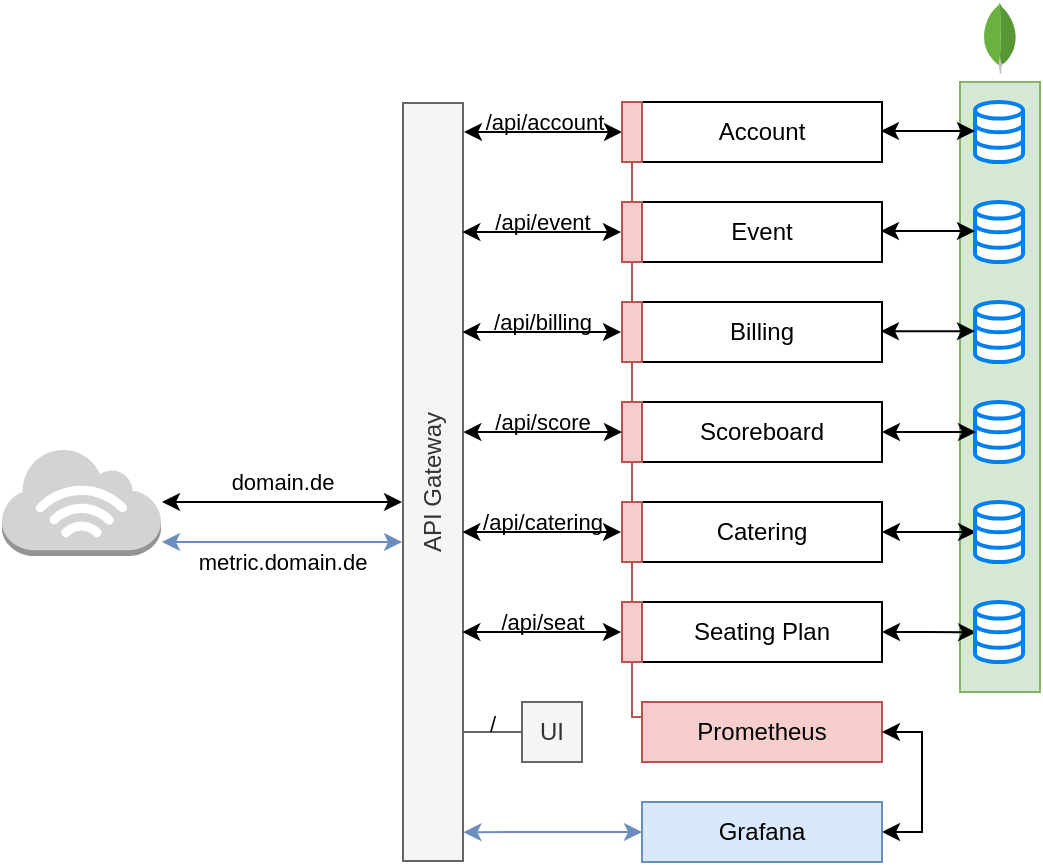 <mxfile version="11.1.4" type="device"><diagram id="ahwhheVQSawRfPFHV_TZ" name="REST Overview"><mxGraphModel dx="914" dy="669" grid="1" gridSize="10" guides="1" tooltips="1" connect="1" arrows="1" fold="1" page="1" pageScale="1" pageWidth="1100" pageHeight="850" math="0" shadow="0"><root><mxCell id="0"/><mxCell id="1" parent="0"/><mxCell id="PvLwDulC8Ef1s7FmVEuD-19" value="" style="rounded=0;whiteSpace=wrap;html=1;fillColor=#d5e8d4;strokeColor=#82b366;" vertex="1" parent="1"><mxGeometry x="709" y="230" width="40" height="305" as="geometry"/></mxCell><mxCell id="PvLwDulC8Ef1s7FmVEuD-52" value="metric.domain.de" style="edgeStyle=orthogonalEdgeStyle;rounded=0;orthogonalLoop=1;jettySize=auto;html=1;startArrow=classic;startFill=1;endArrow=classic;endFill=1;fillColor=#dae8fc;strokeColor=#6c8ebf;" edge="1" parent="1"><mxGeometry y="-10" relative="1" as="geometry"><mxPoint x="430" y="460" as="targetPoint"/><mxPoint x="310" y="460" as="sourcePoint"/><Array as="points"/><mxPoint as="offset"/></mxGeometry></mxCell><mxCell id="PvLwDulC8Ef1s7FmVEuD-2" value="" style="outlineConnect=0;dashed=0;verticalLabelPosition=bottom;verticalAlign=top;align=center;html=1;shape=mxgraph.aws3.internet_3;fillColor=#D2D3D3;gradientColor=none;" vertex="1" parent="1"><mxGeometry x="230" y="413" width="79.5" height="54" as="geometry"/></mxCell><mxCell id="PvLwDulC8Ef1s7FmVEuD-3" value="" style="shape=image;html=1;verticalAlign=top;verticalLabelPosition=bottom;labelBackgroundColor=#ffffff;imageAspect=0;aspect=fixed;image=https://cdn4.iconfinder.com/data/icons/logos-brands-5/24/nginx-128.png" vertex="1" parent="1"><mxGeometry x="430.5" y="193" width="30" height="30" as="geometry"/></mxCell><mxCell id="PvLwDulC8Ef1s7FmVEuD-4" value="API Gateway" style="rounded=0;whiteSpace=wrap;html=1;rotation=-90;fillColor=#f5f5f5;strokeColor=#666666;fontColor=#333333;" vertex="1" parent="1"><mxGeometry x="256" y="415" width="379" height="30" as="geometry"/></mxCell><mxCell id="PvLwDulC8Ef1s7FmVEuD-5" value="Account" style="rounded=0;whiteSpace=wrap;html=1;" vertex="1" parent="1"><mxGeometry x="550" y="240" width="120" height="30" as="geometry"/></mxCell><mxCell id="PvLwDulC8Ef1s7FmVEuD-7" value="" style="dashed=0;outlineConnect=0;html=1;align=center;labelPosition=center;verticalLabelPosition=bottom;verticalAlign=top;shape=mxgraph.weblogos.mongodb;aspect=fixed;" vertex="1" parent="1"><mxGeometry x="720.5" y="190" width="17" height="36" as="geometry"/></mxCell><mxCell id="PvLwDulC8Ef1s7FmVEuD-8" value="Event" style="rounded=0;whiteSpace=wrap;html=1;" vertex="1" parent="1"><mxGeometry x="550" y="290" width="120" height="30" as="geometry"/></mxCell><mxCell id="PvLwDulC8Ef1s7FmVEuD-9" value="" style="html=1;verticalLabelPosition=bottom;align=center;labelBackgroundColor=#ffffff;verticalAlign=top;strokeWidth=2;strokeColor=#0080F0;fillColor=#ffffff;shadow=0;dashed=0;shape=mxgraph.ios7.icons.data;" vertex="1" parent="1"><mxGeometry x="716.5" y="240" width="24" height="30" as="geometry"/></mxCell><mxCell id="PvLwDulC8Ef1s7FmVEuD-10" value="" style="html=1;verticalLabelPosition=bottom;align=center;labelBackgroundColor=#ffffff;verticalAlign=top;strokeWidth=2;strokeColor=#0080F0;fillColor=#ffffff;shadow=0;dashed=0;shape=mxgraph.ios7.icons.data;" vertex="1" parent="1"><mxGeometry x="716.5" y="290" width="24" height="30" as="geometry"/></mxCell><mxCell id="PvLwDulC8Ef1s7FmVEuD-11" value="Billing" style="rounded=0;whiteSpace=wrap;html=1;" vertex="1" parent="1"><mxGeometry x="550" y="340" width="120" height="30" as="geometry"/></mxCell><mxCell id="PvLwDulC8Ef1s7FmVEuD-12" value="Scoreboard" style="rounded=0;whiteSpace=wrap;html=1;" vertex="1" parent="1"><mxGeometry x="550" y="390" width="120" height="30" as="geometry"/></mxCell><mxCell id="PvLwDulC8Ef1s7FmVEuD-34" style="edgeStyle=orthogonalEdgeStyle;rounded=0;orthogonalLoop=1;jettySize=auto;html=1;exitX=1;exitY=0.5;exitDx=0;exitDy=0;entryX=0.022;entryY=0.502;entryDx=0;entryDy=0;entryPerimeter=0;startArrow=classic;startFill=1;endArrow=classic;endFill=1;" edge="1" parent="1" source="PvLwDulC8Ef1s7FmVEuD-13" target="PvLwDulC8Ef1s7FmVEuD-17"><mxGeometry relative="1" as="geometry"/></mxCell><mxCell id="PvLwDulC8Ef1s7FmVEuD-13" value="Catering" style="rounded=0;whiteSpace=wrap;html=1;" vertex="1" parent="1"><mxGeometry x="550" y="440" width="120" height="30" as="geometry"/></mxCell><mxCell id="PvLwDulC8Ef1s7FmVEuD-33" style="edgeStyle=orthogonalEdgeStyle;rounded=0;orthogonalLoop=1;jettySize=auto;html=1;exitX=1;exitY=0.5;exitDx=0;exitDy=0;entryX=0.022;entryY=0.505;entryDx=0;entryDy=0;entryPerimeter=0;endArrow=classic;endFill=1;startArrow=classic;startFill=1;" edge="1" parent="1" source="PvLwDulC8Ef1s7FmVEuD-14" target="PvLwDulC8Ef1s7FmVEuD-18"><mxGeometry relative="1" as="geometry"/></mxCell><mxCell id="PvLwDulC8Ef1s7FmVEuD-14" value="Seating Plan" style="rounded=0;whiteSpace=wrap;html=1;" vertex="1" parent="1"><mxGeometry x="550" y="490" width="120" height="30" as="geometry"/></mxCell><mxCell id="PvLwDulC8Ef1s7FmVEuD-15" value="" style="html=1;verticalLabelPosition=bottom;align=center;labelBackgroundColor=#ffffff;verticalAlign=top;strokeWidth=2;strokeColor=#0080F0;fillColor=#ffffff;shadow=0;dashed=0;shape=mxgraph.ios7.icons.data;" vertex="1" parent="1"><mxGeometry x="716.5" y="340" width="24" height="30" as="geometry"/></mxCell><mxCell id="PvLwDulC8Ef1s7FmVEuD-16" value="" style="html=1;verticalLabelPosition=bottom;align=center;labelBackgroundColor=#ffffff;verticalAlign=top;strokeWidth=2;strokeColor=#0080F0;fillColor=#ffffff;shadow=0;dashed=0;shape=mxgraph.ios7.icons.data;" vertex="1" parent="1"><mxGeometry x="716.5" y="390" width="24" height="30" as="geometry"/></mxCell><mxCell id="PvLwDulC8Ef1s7FmVEuD-17" value="" style="html=1;verticalLabelPosition=bottom;align=center;labelBackgroundColor=#ffffff;verticalAlign=top;strokeWidth=2;strokeColor=#0080F0;fillColor=#ffffff;shadow=0;dashed=0;shape=mxgraph.ios7.icons.data;" vertex="1" parent="1"><mxGeometry x="716.5" y="440" width="24" height="30" as="geometry"/></mxCell><mxCell id="PvLwDulC8Ef1s7FmVEuD-18" value="" style="html=1;verticalLabelPosition=bottom;align=center;labelBackgroundColor=#ffffff;verticalAlign=top;strokeWidth=2;strokeColor=#0080F0;fillColor=#ffffff;shadow=0;dashed=0;shape=mxgraph.ios7.icons.data;" vertex="1" parent="1"><mxGeometry x="716.5" y="490" width="24" height="30" as="geometry"/></mxCell><mxCell id="PvLwDulC8Ef1s7FmVEuD-20" value="Prometheus" style="rounded=0;whiteSpace=wrap;html=1;fillColor=#f8cecc;strokeColor=#b85450;" vertex="1" parent="1"><mxGeometry x="550" y="540" width="120" height="30" as="geometry"/></mxCell><mxCell id="PvLwDulC8Ef1s7FmVEuD-32" style="edgeStyle=orthogonalEdgeStyle;rounded=0;orthogonalLoop=1;jettySize=auto;html=1;exitX=0.5;exitY=1;exitDx=0;exitDy=0;entryX=0;entryY=0.25;entryDx=0;entryDy=0;endArrow=none;endFill=0;fillColor=#f8cecc;strokeColor=#b85450;" edge="1" parent="1" source="PvLwDulC8Ef1s7FmVEuD-21" target="PvLwDulC8Ef1s7FmVEuD-20"><mxGeometry relative="1" as="geometry"><Array as="points"><mxPoint x="545" y="547"/></Array></mxGeometry></mxCell><mxCell id="PvLwDulC8Ef1s7FmVEuD-21" value="" style="rounded=0;whiteSpace=wrap;html=1;fillColor=#f8cecc;strokeColor=#b85450;" vertex="1" parent="1"><mxGeometry x="540" y="490" width="10" height="30" as="geometry"/></mxCell><mxCell id="PvLwDulC8Ef1s7FmVEuD-31" style="edgeStyle=orthogonalEdgeStyle;rounded=0;orthogonalLoop=1;jettySize=auto;html=1;exitX=0.5;exitY=1;exitDx=0;exitDy=0;entryX=0.5;entryY=0;entryDx=0;entryDy=0;endArrow=none;endFill=0;fillColor=#f8cecc;strokeColor=#b85450;" edge="1" parent="1" source="PvLwDulC8Ef1s7FmVEuD-22" target="PvLwDulC8Ef1s7FmVEuD-21"><mxGeometry relative="1" as="geometry"/></mxCell><mxCell id="PvLwDulC8Ef1s7FmVEuD-22" value="" style="rounded=0;whiteSpace=wrap;html=1;fillColor=#f8cecc;strokeColor=#b85450;" vertex="1" parent="1"><mxGeometry x="540" y="440" width="10" height="30" as="geometry"/></mxCell><mxCell id="PvLwDulC8Ef1s7FmVEuD-30" style="edgeStyle=orthogonalEdgeStyle;rounded=0;orthogonalLoop=1;jettySize=auto;html=1;exitX=0.5;exitY=1;exitDx=0;exitDy=0;entryX=0.5;entryY=0;entryDx=0;entryDy=0;endArrow=none;endFill=0;fillColor=#f8cecc;strokeColor=#b85450;" edge="1" parent="1" source="PvLwDulC8Ef1s7FmVEuD-23" target="PvLwDulC8Ef1s7FmVEuD-22"><mxGeometry relative="1" as="geometry"/></mxCell><mxCell id="PvLwDulC8Ef1s7FmVEuD-23" value="" style="rounded=0;whiteSpace=wrap;html=1;fillColor=#f8cecc;strokeColor=#b85450;" vertex="1" parent="1"><mxGeometry x="540" y="390" width="10" height="30" as="geometry"/></mxCell><mxCell id="PvLwDulC8Ef1s7FmVEuD-29" style="edgeStyle=orthogonalEdgeStyle;rounded=0;orthogonalLoop=1;jettySize=auto;html=1;exitX=0.5;exitY=1;exitDx=0;exitDy=0;entryX=0.5;entryY=0;entryDx=0;entryDy=0;endArrow=none;endFill=0;fillColor=#f8cecc;strokeColor=#b85450;" edge="1" parent="1" source="PvLwDulC8Ef1s7FmVEuD-24" target="PvLwDulC8Ef1s7FmVEuD-23"><mxGeometry relative="1" as="geometry"/></mxCell><mxCell id="PvLwDulC8Ef1s7FmVEuD-24" value="" style="rounded=0;whiteSpace=wrap;html=1;fillColor=#f8cecc;strokeColor=#b85450;" vertex="1" parent="1"><mxGeometry x="540" y="340" width="10" height="30" as="geometry"/></mxCell><mxCell id="PvLwDulC8Ef1s7FmVEuD-28" style="edgeStyle=orthogonalEdgeStyle;rounded=0;orthogonalLoop=1;jettySize=auto;html=1;exitX=0.5;exitY=1;exitDx=0;exitDy=0;entryX=0.5;entryY=0;entryDx=0;entryDy=0;endArrow=none;endFill=0;fillColor=#f8cecc;strokeColor=#b85450;" edge="1" parent="1" source="PvLwDulC8Ef1s7FmVEuD-25" target="PvLwDulC8Ef1s7FmVEuD-24"><mxGeometry relative="1" as="geometry"/></mxCell><mxCell id="PvLwDulC8Ef1s7FmVEuD-25" value="" style="rounded=0;whiteSpace=wrap;html=1;fillColor=#f8cecc;strokeColor=#b85450;" vertex="1" parent="1"><mxGeometry x="540" y="290" width="10" height="30" as="geometry"/></mxCell><mxCell id="PvLwDulC8Ef1s7FmVEuD-27" style="edgeStyle=orthogonalEdgeStyle;rounded=0;orthogonalLoop=1;jettySize=auto;html=1;exitX=0.5;exitY=1;exitDx=0;exitDy=0;entryX=0.5;entryY=0;entryDx=0;entryDy=0;fillColor=#f8cecc;strokeColor=#b85450;endArrow=none;endFill=0;" edge="1" parent="1" source="PvLwDulC8Ef1s7FmVEuD-26" target="PvLwDulC8Ef1s7FmVEuD-25"><mxGeometry relative="1" as="geometry"/></mxCell><mxCell id="PvLwDulC8Ef1s7FmVEuD-39" value="/api/account" style="edgeStyle=orthogonalEdgeStyle;rounded=0;orthogonalLoop=1;jettySize=auto;html=1;exitX=0;exitY=0.5;exitDx=0;exitDy=0;startArrow=classic;startFill=1;endArrow=classic;endFill=1;labelBackgroundColor=none;" edge="1" parent="1" source="PvLwDulC8Ef1s7FmVEuD-26"><mxGeometry x="0.002" y="-5" relative="1" as="geometry"><mxPoint x="461" y="255" as="targetPoint"/><mxPoint as="offset"/></mxGeometry></mxCell><mxCell id="PvLwDulC8Ef1s7FmVEuD-26" value="" style="rounded=0;whiteSpace=wrap;html=1;fillColor=#f8cecc;strokeColor=#b85450;" vertex="1" parent="1"><mxGeometry x="540" y="240" width="10" height="30" as="geometry"/></mxCell><mxCell id="PvLwDulC8Ef1s7FmVEuD-35" style="edgeStyle=orthogonalEdgeStyle;rounded=0;orthogonalLoop=1;jettySize=auto;html=1;exitX=1;exitY=0.5;exitDx=0;exitDy=0;entryX=0.022;entryY=0.502;entryDx=0;entryDy=0;entryPerimeter=0;startArrow=classic;startFill=1;endArrow=classic;endFill=1;" edge="1" parent="1"><mxGeometry relative="1" as="geometry"><mxPoint x="669.971" y="405" as="sourcePoint"/><mxPoint x="716.961" y="405" as="targetPoint"/></mxGeometry></mxCell><mxCell id="PvLwDulC8Ef1s7FmVEuD-36" style="edgeStyle=orthogonalEdgeStyle;rounded=0;orthogonalLoop=1;jettySize=auto;html=1;exitX=1;exitY=0.5;exitDx=0;exitDy=0;entryX=0.022;entryY=0.502;entryDx=0;entryDy=0;entryPerimeter=0;startArrow=classic;startFill=1;endArrow=classic;endFill=1;" edge="1" parent="1"><mxGeometry relative="1" as="geometry"><mxPoint x="669.471" y="304.5" as="sourcePoint"/><mxPoint x="716.461" y="304.5" as="targetPoint"/></mxGeometry></mxCell><mxCell id="PvLwDulC8Ef1s7FmVEuD-37" style="edgeStyle=orthogonalEdgeStyle;rounded=0;orthogonalLoop=1;jettySize=auto;html=1;exitX=1;exitY=0.5;exitDx=0;exitDy=0;entryX=0.022;entryY=0.505;entryDx=0;entryDy=0;entryPerimeter=0;endArrow=classic;endFill=1;startArrow=classic;startFill=1;" edge="1" parent="1"><mxGeometry relative="1" as="geometry"><mxPoint x="669.471" y="354.597" as="sourcePoint"/><mxPoint x="716.461" y="354.597" as="targetPoint"/></mxGeometry></mxCell><mxCell id="PvLwDulC8Ef1s7FmVEuD-38" style="edgeStyle=orthogonalEdgeStyle;rounded=0;orthogonalLoop=1;jettySize=auto;html=1;exitX=1;exitY=0.5;exitDx=0;exitDy=0;entryX=0.022;entryY=0.502;entryDx=0;entryDy=0;entryPerimeter=0;startArrow=classic;startFill=1;endArrow=classic;endFill=1;" edge="1" parent="1"><mxGeometry relative="1" as="geometry"><mxPoint x="669.471" y="254.5" as="sourcePoint"/><mxPoint x="716.461" y="254.5" as="targetPoint"/></mxGeometry></mxCell><mxCell id="PvLwDulC8Ef1s7FmVEuD-41" value="/api/event" style="edgeStyle=orthogonalEdgeStyle;rounded=0;orthogonalLoop=1;jettySize=auto;html=1;exitX=0;exitY=0.5;exitDx=0;exitDy=0;entryX=0.957;entryY=1.02;entryDx=0;entryDy=0;entryPerimeter=0;startArrow=classic;startFill=1;endArrow=classic;endFill=1;labelBackgroundColor=none;" edge="1" parent="1"><mxGeometry x="-0.004" y="-5" relative="1" as="geometry"><mxPoint x="539.5" y="305.032" as="sourcePoint"/><mxPoint x="460.145" y="305.032" as="targetPoint"/><mxPoint as="offset"/></mxGeometry></mxCell><mxCell id="PvLwDulC8Ef1s7FmVEuD-42" value="/api/billing" style="edgeStyle=orthogonalEdgeStyle;rounded=0;orthogonalLoop=1;jettySize=auto;html=1;exitX=0;exitY=0.5;exitDx=0;exitDy=0;entryX=0.957;entryY=1.02;entryDx=0;entryDy=0;entryPerimeter=0;startArrow=classic;startFill=1;endArrow=classic;endFill=1;labelBackgroundColor=none;" edge="1" parent="1"><mxGeometry x="-0.004" y="-5" relative="1" as="geometry"><mxPoint x="539.5" y="355.032" as="sourcePoint"/><mxPoint x="460.145" y="355.032" as="targetPoint"/><mxPoint as="offset"/></mxGeometry></mxCell><mxCell id="PvLwDulC8Ef1s7FmVEuD-43" value="/api/score" style="edgeStyle=orthogonalEdgeStyle;rounded=0;orthogonalLoop=1;jettySize=auto;html=1;exitX=0;exitY=0.5;exitDx=0;exitDy=0;entryX=0.957;entryY=1.02;entryDx=0;entryDy=0;entryPerimeter=0;startArrow=classic;startFill=1;endArrow=classic;endFill=1;labelBackgroundColor=none;" edge="1" parent="1"><mxGeometry x="0.008" y="-5" relative="1" as="geometry"><mxPoint x="540" y="405.032" as="sourcePoint"/><mxPoint x="460.645" y="405.032" as="targetPoint"/><mxPoint as="offset"/></mxGeometry></mxCell><mxCell id="PvLwDulC8Ef1s7FmVEuD-44" value="/api/catering" style="edgeStyle=orthogonalEdgeStyle;rounded=0;orthogonalLoop=1;jettySize=auto;html=1;exitX=0;exitY=0.5;exitDx=0;exitDy=0;entryX=0.957;entryY=1.02;entryDx=0;entryDy=0;entryPerimeter=0;startArrow=classic;startFill=1;endArrow=classic;endFill=1;labelBackgroundColor=none;" edge="1" parent="1"><mxGeometry x="-0.004" y="-5" relative="1" as="geometry"><mxPoint x="539.5" y="455.032" as="sourcePoint"/><mxPoint x="460.145" y="455.032" as="targetPoint"/><mxPoint as="offset"/></mxGeometry></mxCell><mxCell id="PvLwDulC8Ef1s7FmVEuD-45" value="/api/seat" style="edgeStyle=orthogonalEdgeStyle;rounded=0;orthogonalLoop=1;jettySize=auto;html=1;exitX=0;exitY=0.5;exitDx=0;exitDy=0;entryX=0.957;entryY=1.02;entryDx=0;entryDy=0;entryPerimeter=0;startArrow=classic;startFill=1;endArrow=classic;endFill=1;labelBackgroundColor=none;" edge="1" parent="1"><mxGeometry x="-0.004" y="-5" relative="1" as="geometry"><mxPoint x="539.5" y="505.032" as="sourcePoint"/><mxPoint x="460.145" y="505.032" as="targetPoint"/><mxPoint as="offset"/></mxGeometry></mxCell><mxCell id="PvLwDulC8Ef1s7FmVEuD-49" style="edgeStyle=orthogonalEdgeStyle;rounded=0;orthogonalLoop=1;jettySize=auto;html=1;exitX=1;exitY=0.5;exitDx=0;exitDy=0;entryX=1;entryY=0.5;entryDx=0;entryDy=0;startArrow=classic;startFill=1;endArrow=classic;endFill=1;" edge="1" parent="1" source="PvLwDulC8Ef1s7FmVEuD-46" target="PvLwDulC8Ef1s7FmVEuD-20"><mxGeometry relative="1" as="geometry"/></mxCell><mxCell id="PvLwDulC8Ef1s7FmVEuD-51" style="edgeStyle=orthogonalEdgeStyle;rounded=0;orthogonalLoop=1;jettySize=auto;html=1;exitX=0;exitY=0.5;exitDx=0;exitDy=0;startArrow=classic;startFill=1;endArrow=classic;endFill=1;fillColor=#dae8fc;strokeColor=#6c8ebf;entryX=0.038;entryY=1.008;entryDx=0;entryDy=0;entryPerimeter=0;" edge="1" parent="1" source="PvLwDulC8Ef1s7FmVEuD-46" target="PvLwDulC8Ef1s7FmVEuD-4"><mxGeometry relative="1" as="geometry"><mxPoint x="470" y="605" as="targetPoint"/></mxGeometry></mxCell><mxCell id="PvLwDulC8Ef1s7FmVEuD-46" value="Grafana" style="rounded=0;whiteSpace=wrap;html=1;fillColor=#dae8fc;strokeColor=#6c8ebf;" vertex="1" parent="1"><mxGeometry x="550" y="590" width="120" height="30" as="geometry"/></mxCell><mxCell id="PvLwDulC8Ef1s7FmVEuD-50" value="/" style="edgeStyle=orthogonalEdgeStyle;rounded=0;orthogonalLoop=1;jettySize=auto;html=1;exitX=0;exitY=0.5;exitDx=0;exitDy=0;entryX=0.17;entryY=0.998;entryDx=0;entryDy=0;entryPerimeter=0;startArrow=none;startFill=0;endArrow=none;endFill=0;labelBackgroundColor=none;fillColor=#f5f5f5;strokeColor=#666666;" edge="1" parent="1" source="PvLwDulC8Ef1s7FmVEuD-47" target="PvLwDulC8Ef1s7FmVEuD-4"><mxGeometry x="0.015" y="-4" relative="1" as="geometry"><mxPoint as="offset"/></mxGeometry></mxCell><mxCell id="PvLwDulC8Ef1s7FmVEuD-47" value="UI" style="rounded=0;whiteSpace=wrap;html=1;fillColor=#f5f5f5;strokeColor=#666666;fontColor=#333333;" vertex="1" parent="1"><mxGeometry x="490" y="540" width="30" height="30" as="geometry"/></mxCell><mxCell id="PvLwDulC8Ef1s7FmVEuD-55" value="domain.de" style="edgeStyle=orthogonalEdgeStyle;rounded=0;orthogonalLoop=1;jettySize=auto;html=1;startArrow=classic;startFill=1;endArrow=classic;endFill=1;" edge="1" parent="1"><mxGeometry y="10" relative="1" as="geometry"><mxPoint x="430" y="440" as="targetPoint"/><mxPoint x="310" y="440" as="sourcePoint"/><Array as="points"/><mxPoint as="offset"/></mxGeometry></mxCell></root></mxGraphModel></diagram><diagram id="3rdO7EL_ILyxttuSU-Z3" name="Events"><mxGraphModel dx="631" dy="462" grid="1" gridSize="10" guides="1" tooltips="1" connect="1" arrows="1" fold="1" page="1" pageScale="1" pageWidth="1100" pageHeight="850" math="0" shadow="0"><root><mxCell id="gNisQbcG53nmimlFs4O6-0"/><mxCell id="gNisQbcG53nmimlFs4O6-1" parent="gNisQbcG53nmimlFs4O6-0"/><mxCell id="0pt711qVgEQrC_VOYS2B-1" style="edgeStyle=none;rounded=0;orthogonalLoop=1;jettySize=auto;html=1;exitX=0.582;exitY=1.021;exitDx=0;exitDy=0;entryX=0.659;entryY=0.007;entryDx=0;entryDy=0;labelBackgroundColor=none;startArrow=none;startFill=0;endArrow=classic;endFill=1;strokeWidth=2;fillColor=#dae8fc;strokeColor=#6c8ebf;entryPerimeter=0;exitPerimeter=0;" edge="1" parent="gNisQbcG53nmimlFs4O6-1" source="0pt711qVgEQrC_VOYS2B-2" target="0pt711qVgEQrC_VOYS2B-22"><mxGeometry relative="1" as="geometry"/></mxCell><mxCell id="0pt711qVgEQrC_VOYS2B-2" value="Account" style="rounded=0;whiteSpace=wrap;html=1;" vertex="1" parent="gNisQbcG53nmimlFs4O6-1"><mxGeometry x="550" y="170" width="120" height="30" as="geometry"/></mxCell><mxCell id="0pt711qVgEQrC_VOYS2B-3" style="rounded=0;orthogonalLoop=1;jettySize=auto;html=1;exitX=1;exitY=0.75;exitDx=0;exitDy=0;entryX=0;entryY=0.5;entryDx=0;entryDy=0;labelBackgroundColor=none;startArrow=none;startFill=0;endArrow=classic;endFill=1;strokeWidth=2;fillColor=#d5e8d4;strokeColor=#82b366;" edge="1" parent="gNisQbcG53nmimlFs4O6-1" source="0pt711qVgEQrC_VOYS2B-8" target="0pt711qVgEQrC_VOYS2B-23"><mxGeometry relative="1" as="geometry"/></mxCell><mxCell id="0pt711qVgEQrC_VOYS2B-4" style="edgeStyle=none;rounded=0;orthogonalLoop=1;jettySize=auto;html=1;exitX=1;exitY=0.25;exitDx=0;exitDy=0;entryX=0;entryY=0;entryDx=0;entryDy=0;labelBackgroundColor=none;startArrow=none;startFill=0;endArrow=classic;endFill=1;strokeWidth=2;fillColor=#dae8fc;strokeColor=#6c8ebf;" edge="1" parent="gNisQbcG53nmimlFs4O6-1" source="0pt711qVgEQrC_VOYS2B-8" target="0pt711qVgEQrC_VOYS2B-23"><mxGeometry relative="1" as="geometry"/></mxCell><mxCell id="0pt711qVgEQrC_VOYS2B-5" style="rounded=0;orthogonalLoop=1;jettySize=auto;html=1;exitX=0.5;exitY=1;exitDx=0;exitDy=0;entryX=0.5;entryY=0;entryDx=0;entryDy=0;labelBackgroundColor=none;startArrow=none;startFill=0;endArrow=classic;endFill=1;strokeWidth=2;fillColor=#dae8fc;strokeColor=#6c8ebf;" edge="1" parent="gNisQbcG53nmimlFs4O6-1" source="0pt711qVgEQrC_VOYS2B-8" target="0pt711qVgEQrC_VOYS2B-24"><mxGeometry relative="1" as="geometry"/></mxCell><mxCell id="0pt711qVgEQrC_VOYS2B-6" style="rounded=0;orthogonalLoop=1;jettySize=auto;html=1;exitX=0.41;exitY=1.007;exitDx=0;exitDy=0;entryX=0;entryY=0;entryDx=0;entryDy=0;labelBackgroundColor=none;startArrow=none;startFill=0;endArrow=classic;endFill=1;strokeWidth=2;fillColor=#d5e8d4;strokeColor=#82b366;exitPerimeter=0;" edge="1" parent="gNisQbcG53nmimlFs4O6-1" source="0pt711qVgEQrC_VOYS2B-8" target="0pt711qVgEQrC_VOYS2B-24"><mxGeometry relative="1" as="geometry"/></mxCell><mxCell id="0pt711qVgEQrC_VOYS2B-8" value="Event" style="rounded=0;whiteSpace=wrap;html=1;" vertex="1" parent="gNisQbcG53nmimlFs4O6-1"><mxGeometry x="240" y="240" width="120" height="30" as="geometry"/></mxCell><mxCell id="aB98aATB7-hHQL1qjRK8-19" style="rounded=0;orthogonalLoop=1;jettySize=auto;html=1;exitX=0.419;exitY=0.011;exitDx=0;exitDy=0;entryX=0.345;entryY=0.953;entryDx=0;entryDy=0;entryPerimeter=0;labelBackgroundColor=none;startArrow=none;startFill=0;endArrow=classic;endFill=1;strokeWidth=2;fontColor=#000000;exitPerimeter=0;fillColor=#dae8fc;strokeColor=#6c8ebf;" edge="1" parent="gNisQbcG53nmimlFs4O6-1" source="0pt711qVgEQrC_VOYS2B-11" target="0pt711qVgEQrC_VOYS2B-24"><mxGeometry relative="1" as="geometry"/></mxCell><mxCell id="0pt711qVgEQrC_VOYS2B-11" value="Billing" style="rounded=0;whiteSpace=wrap;html=1;" vertex="1" parent="gNisQbcG53nmimlFs4O6-1"><mxGeometry x="340" y="445" width="120" height="30" as="geometry"/></mxCell><mxCell id="0pt711qVgEQrC_VOYS2B-12" style="edgeStyle=none;rounded=0;orthogonalLoop=1;jettySize=auto;html=1;entryX=0.5;entryY=1;entryDx=0;entryDy=0;labelBackgroundColor=none;startArrow=none;startFill=0;endArrow=classic;endFill=1;strokeWidth=2;fillColor=#dae8fc;strokeColor=#6c8ebf;exitX=0.364;exitY=0.008;exitDx=0;exitDy=0;exitPerimeter=0;" edge="1" parent="gNisQbcG53nmimlFs4O6-1" target="0pt711qVgEQrC_VOYS2B-23" source="0pt711qVgEQrC_VOYS2B-16"><mxGeometry relative="1" as="geometry"><mxPoint x="578" y="560" as="sourcePoint"/><mxPoint x="577.64" y="523.83" as="targetPoint"/></mxGeometry></mxCell><mxCell id="0pt711qVgEQrC_VOYS2B-13" style="edgeStyle=none;rounded=0;orthogonalLoop=1;jettySize=auto;html=1;entryX=0.727;entryY=0.985;entryDx=0;entryDy=0;entryPerimeter=0;labelBackgroundColor=none;startArrow=none;startFill=0;endArrow=classic;endFill=1;strokeWidth=2;fillColor=#d5e8d4;strokeColor=#82b366;exitX=0.5;exitY=0;exitDx=0;exitDy=0;" edge="1" parent="gNisQbcG53nmimlFs4O6-1" target="0pt711qVgEQrC_VOYS2B-23" source="0pt711qVgEQrC_VOYS2B-16"><mxGeometry relative="1" as="geometry"><mxPoint x="602" y="559" as="sourcePoint"/><mxPoint x="601.7" y="524.7" as="targetPoint"/></mxGeometry></mxCell><mxCell id="0pt711qVgEQrC_VOYS2B-14" style="rounded=0;orthogonalLoop=1;jettySize=auto;html=1;exitX=0.929;exitY=-0.004;exitDx=0;exitDy=0;entryX=0.5;entryY=1;entryDx=0;entryDy=0;labelBackgroundColor=none;startArrow=none;startFill=0;endArrow=classic;endFill=1;strokeWidth=2;exitPerimeter=0;fillColor=#dae8fc;strokeColor=#6c8ebf;" edge="1" parent="gNisQbcG53nmimlFs4O6-1" source="0pt711qVgEQrC_VOYS2B-16" target="0pt711qVgEQrC_VOYS2B-22"><mxGeometry relative="1" as="geometry"/></mxCell><mxCell id="0pt711qVgEQrC_VOYS2B-16" value="Scoreboard" style="rounded=0;whiteSpace=wrap;html=1;" vertex="1" parent="gNisQbcG53nmimlFs4O6-1"><mxGeometry x="500" y="445" width="120" height="30" as="geometry"/></mxCell><mxCell id="0pt711qVgEQrC_VOYS2B-17" style="rounded=0;orthogonalLoop=1;jettySize=auto;html=1;exitX=0;exitY=0.75;exitDx=0;exitDy=0;entryX=1;entryY=0.5;entryDx=0;entryDy=0;labelBackgroundColor=none;startArrow=none;startFill=0;endArrow=classic;endFill=1;strokeWidth=2;fillColor=#dae8fc;strokeColor=#6c8ebf;" edge="1" parent="gNisQbcG53nmimlFs4O6-1" source="0pt711qVgEQrC_VOYS2B-19" target="0pt711qVgEQrC_VOYS2B-24"><mxGeometry relative="1" as="geometry"/></mxCell><mxCell id="0pt711qVgEQrC_VOYS2B-18" style="rounded=0;orthogonalLoop=1;jettySize=auto;html=1;exitX=0;exitY=0.25;exitDx=0;exitDy=0;entryX=1;entryY=1;entryDx=0;entryDy=0;labelBackgroundColor=none;startArrow=none;startFill=0;endArrow=classic;endFill=1;strokeWidth=2;fillColor=#d5e8d4;strokeColor=#82b366;" edge="1" parent="gNisQbcG53nmimlFs4O6-1" source="0pt711qVgEQrC_VOYS2B-19" target="0pt711qVgEQrC_VOYS2B-23"><mxGeometry relative="1" as="geometry"/></mxCell><mxCell id="0pt711qVgEQrC_VOYS2B-19" value="Catering" style="rounded=0;whiteSpace=wrap;html=1;" vertex="1" parent="gNisQbcG53nmimlFs4O6-1"><mxGeometry x="719.5" y="370" width="120" height="30" as="geometry"/></mxCell><mxCell id="0pt711qVgEQrC_VOYS2B-20" style="rounded=0;orthogonalLoop=1;jettySize=auto;html=1;exitX=0;exitY=0.5;exitDx=0;exitDy=0;entryX=1;entryY=0.5;entryDx=0;entryDy=0;labelBackgroundColor=none;startArrow=none;startFill=0;endArrow=classic;endFill=1;strokeWidth=2;fillColor=#d5e8d4;strokeColor=#82b366;" edge="1" parent="gNisQbcG53nmimlFs4O6-1" source="0pt711qVgEQrC_VOYS2B-21" target="0pt711qVgEQrC_VOYS2B-23"><mxGeometry relative="1" as="geometry"/></mxCell><mxCell id="0pt711qVgEQrC_VOYS2B-21" value="Seating Plan" style="rounded=0;whiteSpace=wrap;html=1;" vertex="1" parent="gNisQbcG53nmimlFs4O6-1"><mxGeometry x="719.5" y="310" width="120" height="30" as="geometry"/></mxCell><mxCell id="0pt711qVgEQrC_VOYS2B-22" value="Account" style="ellipse;whiteSpace=wrap;html=1;fillColor=#f5f5f5;strokeColor=#666666;fontColor=#333333;" vertex="1" parent="gNisQbcG53nmimlFs4O6-1"><mxGeometry x="580.5" y="235" width="60" height="30" as="geometry"/></mxCell><mxCell id="0pt711qVgEQrC_VOYS2B-23" value="Event" style="ellipse;whiteSpace=wrap;html=1;fillColor=#f5f5f5;strokeColor=#666666;fontColor=#333333;" vertex="1" parent="gNisQbcG53nmimlFs4O6-1"><mxGeometry x="410" y="260" width="60" height="30" as="geometry"/></mxCell><mxCell id="0pt711qVgEQrC_VOYS2B-24" value="Billing" style="ellipse;whiteSpace=wrap;html=1;fillColor=#f5f5f5;strokeColor=#666666;fontColor=#333333;" vertex="1" parent="gNisQbcG53nmimlFs4O6-1"><mxGeometry x="370" y="377.5" width="60" height="30" as="geometry"/></mxCell><mxCell id="aB98aATB7-hHQL1qjRK8-0" value="1" style="ellipse;whiteSpace=wrap;html=1;aspect=fixed;fillColor=#f8cecc;align=center;spacing=0;fontSize=10;spacingTop=-1;spacingLeft=-1;strokeColor=#b85450;" vertex="1" parent="gNisQbcG53nmimlFs4O6-1"><mxGeometry x="316" y="272" width="15" height="15" as="geometry"/></mxCell><mxCell id="aB98aATB7-hHQL1qjRK8-1" value="3" style="ellipse;whiteSpace=wrap;html=1;aspect=fixed;fillColor=#f8cecc;align=center;spacing=0;fontSize=10;spacingTop=-1;spacingLeft=-1;strokeColor=#b85450;" vertex="1" parent="gNisQbcG53nmimlFs4O6-1"><mxGeometry x="694" y="353" width="15" height="15" as="geometry"/></mxCell><mxCell id="aB98aATB7-hHQL1qjRK8-2" value="1" style="ellipse;whiteSpace=wrap;html=1;aspect=fixed;fillColor=#f8cecc;align=center;spacing=0;fontSize=10;spacingTop=-1;spacingLeft=-1;strokeColor=#b85450;" vertex="1" parent="gNisQbcG53nmimlFs4O6-1"><mxGeometry x="694" y="375.5" width="15" height="15" as="geometry"/></mxCell><mxCell id="aB98aATB7-hHQL1qjRK8-3" value="3" style="ellipse;whiteSpace=wrap;html=1;aspect=fixed;fillColor=#f8cecc;align=center;spacing=0;fontSize=10;spacingTop=-1;spacingLeft=-1;strokeColor=#b85450;" vertex="1" parent="gNisQbcG53nmimlFs4O6-1"><mxGeometry x="694" y="302.5" width="15" height="15" as="geometry"/></mxCell><mxCell id="aB98aATB7-hHQL1qjRK8-6" value="5" style="ellipse;whiteSpace=wrap;html=1;aspect=fixed;fillColor=#f8cecc;align=center;spacing=0;fontSize=10;spacingTop=-1;spacingLeft=-1;strokeColor=#b85450;" vertex="1" parent="gNisQbcG53nmimlFs4O6-1"><mxGeometry x="613.5" y="425" width="15" height="15" as="geometry"/></mxCell><mxCell id="aB98aATB7-hHQL1qjRK8-7" value="2" style="ellipse;whiteSpace=wrap;html=1;aspect=fixed;fillColor=#f8cecc;align=center;spacing=0;fontSize=10;spacingTop=-1;spacingLeft=-1;strokeColor=#b85450;" vertex="1" parent="gNisQbcG53nmimlFs4O6-1"><mxGeometry x="276" y="272" width="15" height="15" as="geometry"/></mxCell><mxCell id="aB98aATB7-hHQL1qjRK8-8" value="" style="endArrow=none;html=1;labelBackgroundColor=none;strokeWidth=2;" edge="1" parent="gNisQbcG53nmimlFs4O6-1"><mxGeometry width="50" height="50" relative="1" as="geometry"><mxPoint x="710" y="280" as="sourcePoint"/><mxPoint x="710" y="170" as="targetPoint"/></mxGeometry></mxCell><mxCell id="aB98aATB7-hHQL1qjRK8-9" value="" style="endArrow=none;html=1;labelBackgroundColor=none;strokeWidth=2;" edge="1" parent="gNisQbcG53nmimlFs4O6-1"><mxGeometry width="50" height="50" relative="1" as="geometry"><mxPoint x="840" y="280" as="sourcePoint"/><mxPoint x="710" y="279.5" as="targetPoint"/></mxGeometry></mxCell><mxCell id="aB98aATB7-hHQL1qjRK8-10" value="Caption" style="rounded=0;whiteSpace=wrap;html=1;fontColor=#000000;fillColor=none;strokeColor=none;fontStyle=5" vertex="1" parent="gNisQbcG53nmimlFs4O6-1"><mxGeometry x="710" y="170" width="160" height="20" as="geometry"/></mxCell><mxCell id="aB98aATB7-hHQL1qjRK8-11" style="edgeStyle=none;rounded=0;orthogonalLoop=1;jettySize=auto;html=1;labelBackgroundColor=none;startArrow=none;startFill=0;endArrow=classic;endFill=1;strokeWidth=2;fillColor=#d5e8d4;strokeColor=#82b366;" edge="1" parent="gNisQbcG53nmimlFs4O6-1"><mxGeometry relative="1" as="geometry"><mxPoint x="725.5" y="202.5" as="sourcePoint"/><mxPoint x="745.5" y="202.5" as="targetPoint"/></mxGeometry></mxCell><mxCell id="aB98aATB7-hHQL1qjRK8-12" style="edgeStyle=none;rounded=0;orthogonalLoop=1;jettySize=auto;html=1;labelBackgroundColor=none;startArrow=none;startFill=0;endArrow=classic;endFill=1;strokeWidth=2;fillColor=#dae8fc;strokeColor=#6c8ebf;" edge="1" parent="gNisQbcG53nmimlFs4O6-1"><mxGeometry relative="1" as="geometry"><mxPoint x="725" y="232.5" as="sourcePoint"/><mxPoint x="744.5" y="232.5" as="targetPoint"/></mxGeometry></mxCell><mxCell id="aB98aATB7-hHQL1qjRK8-13" value="" style="ellipse;whiteSpace=wrap;html=1;aspect=fixed;fillColor=#f8cecc;align=center;spacing=0;fontSize=10;spacingTop=-1;spacingLeft=-1;strokeColor=#b85450;" vertex="1" parent="gNisQbcG53nmimlFs4O6-1"><mxGeometry x="727.5" y="252.5" width="15" height="15" as="geometry"/></mxCell><mxCell id="aB98aATB7-hHQL1qjRK8-14" value="Subscribe" style="text;html=1;strokeColor=none;fillColor=none;align=left;verticalAlign=middle;whiteSpace=wrap;rounded=0;fontColor=#000000;" vertex="1" parent="gNisQbcG53nmimlFs4O6-1"><mxGeometry x="745.5" y="192.5" width="40" height="20" as="geometry"/></mxCell><mxCell id="aB98aATB7-hHQL1qjRK8-15" value="Publish" style="text;html=1;strokeColor=none;fillColor=none;align=left;verticalAlign=middle;whiteSpace=wrap;rounded=0;fontColor=#000000;" vertex="1" parent="gNisQbcG53nmimlFs4O6-1"><mxGeometry x="745.5" y="222.5" width="40" height="20" as="geometry"/></mxCell><mxCell id="aB98aATB7-hHQL1qjRK8-16" value="Numbering" style="text;html=1;strokeColor=none;fillColor=none;align=left;verticalAlign=middle;whiteSpace=wrap;rounded=0;fontColor=#000000;" vertex="1" parent="gNisQbcG53nmimlFs4O6-1"><mxGeometry x="745.5" y="250" width="40" height="20" as="geometry"/></mxCell><mxCell id="aB98aATB7-hHQL1qjRK8-17" value="4" style="ellipse;whiteSpace=wrap;html=1;aspect=fixed;fillColor=#f8cecc;align=center;spacing=0;fontSize=10;spacingTop=-1;spacingLeft=-1;strokeColor=#b85450;" vertex="1" parent="gNisQbcG53nmimlFs4O6-1"><mxGeometry x="556" y="425" width="15" height="15" as="geometry"/></mxCell><mxCell id="aB98aATB7-hHQL1qjRK8-18" value="5" style="ellipse;whiteSpace=wrap;html=1;aspect=fixed;fillColor=#f8cecc;align=center;spacing=0;fontSize=10;spacingTop=-1;spacingLeft=-1;strokeColor=#b85450;" vertex="1" parent="gNisQbcG53nmimlFs4O6-1"><mxGeometry x="514" y="425" width="15" height="15" as="geometry"/></mxCell><mxCell id="aB98aATB7-hHQL1qjRK8-20" style="rounded=0;orthogonalLoop=1;jettySize=auto;html=1;entryX=0.67;entryY=0.972;entryDx=0;entryDy=0;entryPerimeter=0;labelBackgroundColor=none;startArrow=none;startFill=0;endArrow=classic;endFill=1;strokeWidth=2;fontColor=#000000;exitX=0.584;exitY=0.014;exitDx=0;exitDy=0;exitPerimeter=0;fillColor=#d5e8d4;strokeColor=#82b366;" edge="1" parent="gNisQbcG53nmimlFs4O6-1" source="0pt711qVgEQrC_VOYS2B-11" target="0pt711qVgEQrC_VOYS2B-24"><mxGeometry relative="1" as="geometry"><mxPoint x="410" y="440" as="sourcePoint"/><mxPoint x="410.2" y="410.09" as="targetPoint"/></mxGeometry></mxCell><mxCell id="aB98aATB7-hHQL1qjRK8-21" style="rounded=0;orthogonalLoop=1;jettySize=auto;html=1;entryX=0.323;entryY=0.032;entryDx=0;entryDy=0;entryPerimeter=0;labelBackgroundColor=none;startArrow=none;startFill=0;endArrow=classic;endFill=1;strokeWidth=2;fontColor=#000000;exitX=0.417;exitY=1.016;exitDx=0;exitDy=0;exitPerimeter=0;fillColor=#d5e8d4;strokeColor=#82b366;" edge="1" parent="gNisQbcG53nmimlFs4O6-1" source="0pt711qVgEQrC_VOYS2B-2" target="0pt711qVgEQrC_VOYS2B-22"><mxGeometry relative="1" as="geometry"><mxPoint x="571.08" y="261.42" as="sourcePoint"/><mxPoint x="571.2" y="222.66" as="targetPoint"/></mxGeometry></mxCell></root></mxGraphModel></diagram></mxfile>